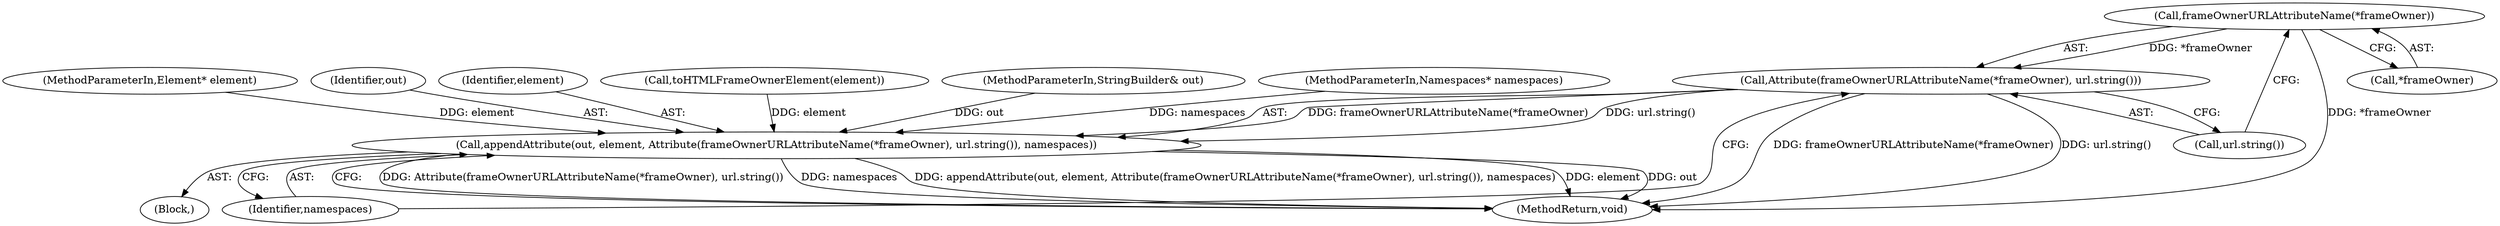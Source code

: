 digraph "0_Chrome_7f0126ff011142c8619b10a6e64d04d1745c503a_3@pointer" {
"1000140" [label="(Call,frameOwnerURLAttributeName(*frameOwner))"];
"1000139" [label="(Call,Attribute(frameOwnerURLAttributeName(*frameOwner), url.string()))"];
"1000136" [label="(Call,appendAttribute(out, element, Attribute(frameOwnerURLAttributeName(*frameOwner), url.string()), namespaces))"];
"1000143" [label="(Call,url.string())"];
"1000144" [label="(Identifier,namespaces)"];
"1000102" [label="(MethodParameterIn,Element* element)"];
"1000139" [label="(Call,Attribute(frameOwnerURLAttributeName(*frameOwner), url.string()))"];
"1000137" [label="(Identifier,out)"];
"1000140" [label="(Call,frameOwnerURLAttributeName(*frameOwner))"];
"1000138" [label="(Identifier,element)"];
"1000145" [label="(MethodReturn,void)"];
"1000112" [label="(Call,toHTMLFrameOwnerElement(element))"];
"1000101" [label="(MethodParameterIn,StringBuilder& out)"];
"1000136" [label="(Call,appendAttribute(out, element, Attribute(frameOwnerURLAttributeName(*frameOwner), url.string()), namespaces))"];
"1000103" [label="(MethodParameterIn,Namespaces* namespaces)"];
"1000141" [label="(Call,*frameOwner)"];
"1000104" [label="(Block,)"];
"1000140" -> "1000139"  [label="AST: "];
"1000140" -> "1000141"  [label="CFG: "];
"1000141" -> "1000140"  [label="AST: "];
"1000143" -> "1000140"  [label="CFG: "];
"1000140" -> "1000145"  [label="DDG: *frameOwner"];
"1000140" -> "1000139"  [label="DDG: *frameOwner"];
"1000139" -> "1000136"  [label="AST: "];
"1000139" -> "1000143"  [label="CFG: "];
"1000143" -> "1000139"  [label="AST: "];
"1000144" -> "1000139"  [label="CFG: "];
"1000139" -> "1000145"  [label="DDG: frameOwnerURLAttributeName(*frameOwner)"];
"1000139" -> "1000145"  [label="DDG: url.string()"];
"1000139" -> "1000136"  [label="DDG: frameOwnerURLAttributeName(*frameOwner)"];
"1000139" -> "1000136"  [label="DDG: url.string()"];
"1000136" -> "1000104"  [label="AST: "];
"1000136" -> "1000144"  [label="CFG: "];
"1000137" -> "1000136"  [label="AST: "];
"1000138" -> "1000136"  [label="AST: "];
"1000144" -> "1000136"  [label="AST: "];
"1000145" -> "1000136"  [label="CFG: "];
"1000136" -> "1000145"  [label="DDG: Attribute(frameOwnerURLAttributeName(*frameOwner), url.string())"];
"1000136" -> "1000145"  [label="DDG: namespaces"];
"1000136" -> "1000145"  [label="DDG: appendAttribute(out, element, Attribute(frameOwnerURLAttributeName(*frameOwner), url.string()), namespaces)"];
"1000136" -> "1000145"  [label="DDG: element"];
"1000136" -> "1000145"  [label="DDG: out"];
"1000101" -> "1000136"  [label="DDG: out"];
"1000112" -> "1000136"  [label="DDG: element"];
"1000102" -> "1000136"  [label="DDG: element"];
"1000103" -> "1000136"  [label="DDG: namespaces"];
}
